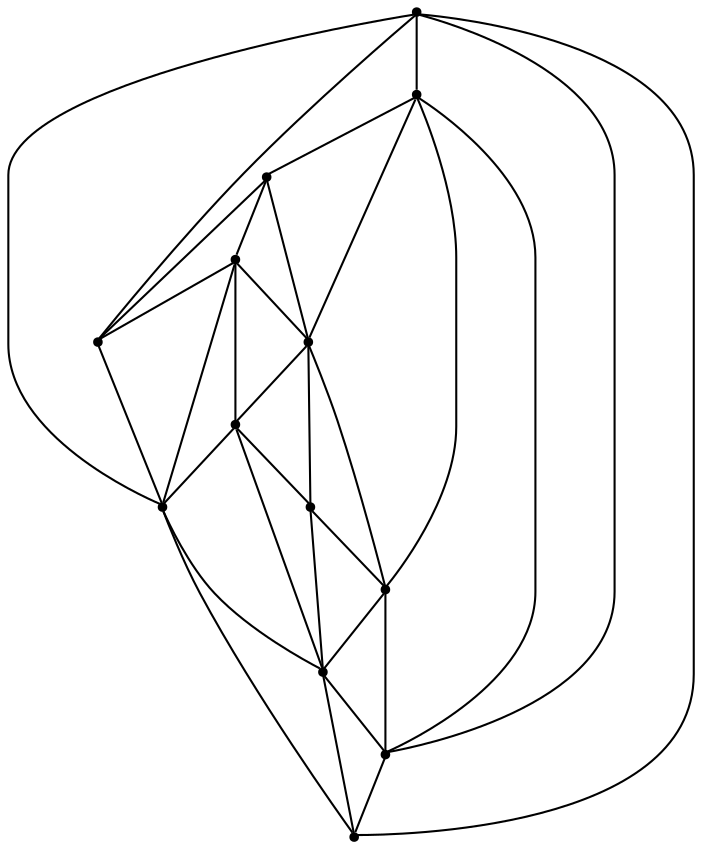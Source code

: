 graph {
  node [shape=point,comment="{\"directed\":false,\"doi\":\"10.1007/978-3-031-22203-0_28\",\"figure\":\"1 (1)\"}"]

  v0 [pos="1060.2366656633517,633.0067128092647"]
  v1 [pos="889.5073281310298,771.3562452614542"]
  v2 [pos="982.2846100279664,714.3893517897149"]
  v3 [pos="1000.4896242785787,633.0067128092647"]
  v4 [pos="920.8310780716434,633.0067128092647"]
  v5 [pos="912.7005993963719,551.6238194782611"]
  v6 [pos="889.5073281310297,493.2527837758179"]
  v7 [pos="874.0403039696537,714.3893517897147"]
  v8 [pos="858.5815463025783,657.4227126685289"]
  v9 [pos="835.3872258283443,608.5947825588568"]
  v10 [pos="773.535725759859,689.9734791057273"]
  v11 [pos="765.8042644056417,576.0399465128021"]
  v12 [pos="719.4156552513823,633.0067128092647"]

  v0 -- v1 [id="-1",pos="1060.2366656633517,633.0067128092647 1059.597904110472,714.3851550055817 1059.597904110472,742.8684745661747 1044.1370798198213,757.1122327385377 1028.6721222820206,771.3518577144059 997.7464040419868,771.3518577144059 889.5073281310298,771.3562452614542"]
  v0 -- v6 [id="-2",pos="1060.2366656633517,633.0067128092647 1059.597904110472,559.7582681180033 1059.597904110472,527.2034320719487 1046.0666067664467,510.9302108330544 1032.5394426695716,494.65285639766546 1005.4767843931032,494.65285639766546 889.5073281310297,493.2527837758179"]
  v2 -- v1 [id="-3",pos="982.2846100279664,714.3893517897149 972.2924055564399,734.6715192779051 941.3708205635565,753.6617767171319 889.5073281310298,771.3562452614542"]
  v2 -- v0 [id="-4",pos="982.2846100279664,714.3893517897149 1016.5494355668392,706.7173760439092 1042.5327440413034,679.5884095931688 1060.2366656633517,633.0067128092647"]
  v2 -- v3 [id="-5",pos="982.2846100279664,714.3893517897149 989.9992999370158,688.0771049663251 996.0669703421675,660.9522717120792 1000.4896242785787,633.0067128092647"]
  v4 -- v2 [id="-6",pos="920.8310780716434,633.0067128092647 932.7152923233534,653.7722735244186 953.1976939596074,680.9012399751591 982.2846100279664,714.3893517897149"]
  v5 -- v3 [id="-7",pos="912.7005993963719,551.6238194782611 956.9107488458233,551.6237558906228 986.1696238927419,578.7527223413632 1000.4896242785787,633.0067128092647"]
  v5 -- v0 [id="-8",pos="912.7005993963719,551.6238194782611 1020.4042290361037,549.152613087905 1046.9543010775094,563.129684704903 1060.2366656633517,633.0067128092647"]
  v5 -- v4 [id="-9",pos="912.7005993963719,551.6238194782611 913.6954878825688,568.6095402052016 916.4042272996642,595.7343734594474 920.8310780716434,633.0067128092647"]
  v6 -- v5 [id="-10",pos="889.5073281310297,493.2527837758179 899.8141362991165,510.45934437085157 907.5445166502329,529.9205318599196 912.7005993963719,551.6238194782611"]
  v7 -- v4 [id="-11",pos="874.0403039696537,714.3893517897147 891.9586775303884,697.3951739068698 907.5528467329514,670.270340652624 920.8310780716434,633.0067128092647"]
  v8 -- v4 [id="-12",pos="858.5815463025783,657.4227126685289 879.1983897509501,651.9926462890818 899.9474812110291,643.8581340617011 920.8310780716434,633.0067128092647"]
  v8 -- v7 [id="-13",pos="858.5815463025783,657.4227126685289 860.2494228074811,678.4131828606323 865.4044086534147,697.3993071033645 874.0403039696537,714.3893517897147"]
  v9 -- v4 [id="-14",pos="835.3872258283443,608.5947825588568 861.3705501999128,606.2359355255179 889.854282435094,614.3704477528985 920.8310780716434,633.0067128092647"]
  v9 -- v5 [id="-15",pos="835.3872258283443,608.5947825588568 843.6719223136377,578.2818558791605 869.4426547077378,559.2915348522952 912.7005993963719,551.6238194782611"]
  v9 -- v8 [id="-16",pos="835.3872258283443,608.5947825588568 845.6930165817478,624.8636798383412 853.4275301800146,641.1410342737302 858.5815463025783,657.4227126685289"]
  v10 -- v9 [id="-17",pos="773.535725759859,689.9734791057273 787.6463294862167,651.99703383613 808.2662728699512,624.8680673853894 835.3872258283443,608.5947825588568"]
  v10 -- v1 [id="-18",pos="773.535725759859,689.9734791057273 787.646265897799,726.5244166981253 826.3065613245172,753.6533831488658 889.5073281310298,771.3562452614542"]
  v10 -- v7 [id="-19",pos="773.535725759859,689.9734791057273 805.3490906196422,707.8925391888073 838.8544002004268,716.0312482003209 874.0403039696537,714.3893517897147"]
  v10 -- v8 [id="-20",pos="773.535725759859,689.9734791057273 805.3490906196422,670.6245873860381 833.6994143544931,659.7729753706866 858.5815463025783,657.4227126685289"]
  v11 -- v5 [id="-21",pos="765.8042644056417,576.0399465128021 801.8861289802321,559.762401314498 850.8522628516672,551.6237558906228 912.7005993963719,551.6238194782611"]
  v11 -- v10 [id="-22",pos="765.8042644056417,576.0399465128021 758.5166025156425,614.0120678229897 761.0919970208253,651.9926462890818 773.535725759859,689.9734791057273"]
  v11 -- v6 [id="-23",pos="765.8042644056417,576.0399465128021 770.9602199749453,521.7818228484059 812.1917766596958,494.18605954431894 889.5073281310297,493.2527837758179"]
  v11 -- v9 [id="-24",pos="765.8042644056417,576.0399465128021 785.0708078041985,595.3801267260333 808.2661456931158,606.2317387413848 835.3872258283443,608.5947825588568"]
  v6 -- v12 [id="-25",pos="889.5073281310297,493.2527837758179 781.2660584196622,494.652792810027 750.3403401796284,494.652792810027 734.8795158889778,510.9302108330544 719.414558351177,527.2034320719487 719.414558351177,559.758204530365 719.4156552513823,633.0067128092647"]
  v1 -- v12 [id="-26",pos="889.5073281310298,771.3562452614542 781.2660584196622,771.3518577144059 750.3403401796284,771.3518577144059 734.8795158889778,755.0744396913786 719.414558351177,738.8012184524844 719.414558351177,706.246445994068 719.4156552513823,633.0067128092647"]
  v12 -- v10 [id="-27",pos="719.4156552513823,633.0067128092647 723.1860509932574,655.293353422103 741.2222697890907,674.2794776648351 773.535725759859,689.9734791057273"]
  v12 -- v11 [id="-28",pos="719.4156552513823,633.0067128092647 723.4527408170824,611.4910723117822 738.9135651077329,592.500751284917 765.8042644056417,576.0399465128021"]
  v3 -- v0 [id="-29",pos="1000.4896242785787,633.0067128092647 1060.2366656633517,633.0067128092647 1060.2366656633517,633.0067128092647 1060.2366656633517,633.0067128092647"]
  v4 -- v3 [id="-30",pos="920.8310780716434,633.0067128092647 1000.4896242785787,633.0067128092647 1000.4896242785787,633.0067128092647 1000.4896242785787,633.0067128092647"]
  v7 -- v1 [id="-31",pos="874.0403039696537,714.3893517897147 889.5073281310298,771.3562452614542 889.5073281310298,771.3562452614542 889.5073281310298,771.3562452614542"]
  v7 -- v2 [id="-32",pos="874.0403039696537,714.3893517897147 982.2846100279664,714.3893517897149 982.2846100279664,714.3893517897149 982.2846100279664,714.3893517897149"]
}
